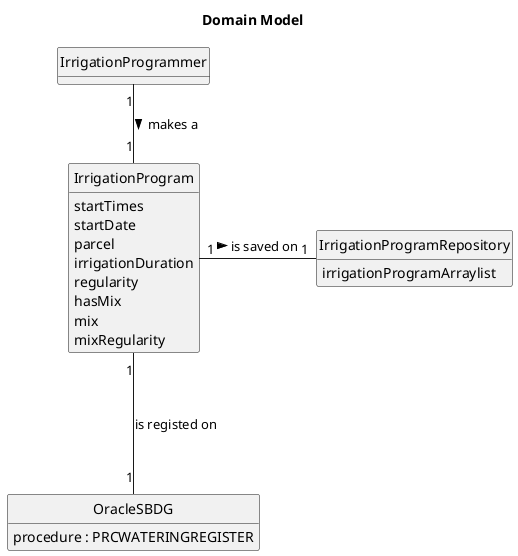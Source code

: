 @startuml
skinparam monochrome true
skinparam packageStyle rectangle
skinparam shadowing false

'left to right direction

skinparam classAttributeIconSize 0

hide circle
hide methods
title Domain Model

'agent works for store
'store has properties
'properties can be organized in a list of properties
'agent sends a response

class IrrigationProgrammer{
}

class IrrigationProgram{
    startTimes
    startDate
    parcel
    irrigationDuration
    regularity
    hasMix
    mix
    mixRegularity
}

class IrrigationProgramRepository {
    irrigationProgramArraylist
}

class OracleSBDG {
    procedure : PRCWATERINGREGISTER
}


IrrigationProgrammer "1" -- "1" IrrigationProgram : makes a >
IrrigationProgram "1" - "1" IrrigationProgramRepository : is saved on >
IrrigationProgram "1" --- "1" OracleSBDG: is registed on
@enduml